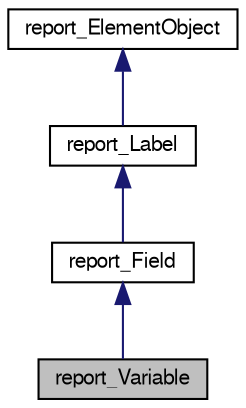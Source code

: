 digraph G
{
  edge [fontname="FreeSans",fontsize=10,labelfontname="FreeSans",labelfontsize=10];
  node [fontname="FreeSans",fontsize=10,shape=record];
  Node1 [label="report_Variable",height=0.2,width=0.4,color="black", fillcolor="grey75", style="filled" fontcolor="black"];
  Node2 -> Node1 [dir=back,color="midnightblue",fontsize=10,style="solid",fontname="FreeSans"];
  Node2 [label="report_Field",height=0.2,width=0.4,color="black", fillcolor="white", style="filled",URL="$classreport__Field.html"];
  Node3 -> Node2 [dir=back,color="midnightblue",fontsize=10,style="solid",fontname="FreeSans"];
  Node3 [label="report_Label",height=0.2,width=0.4,color="black", fillcolor="white", style="filled",URL="$classreport__Label.html"];
  Node4 -> Node3 [dir=back,color="midnightblue",fontsize=10,style="solid",fontname="FreeSans"];
  Node4 [label="report_ElementObject",height=0.2,width=0.4,color="black", fillcolor="white", style="filled",URL="$classreport__ElementObject.html"];
}
